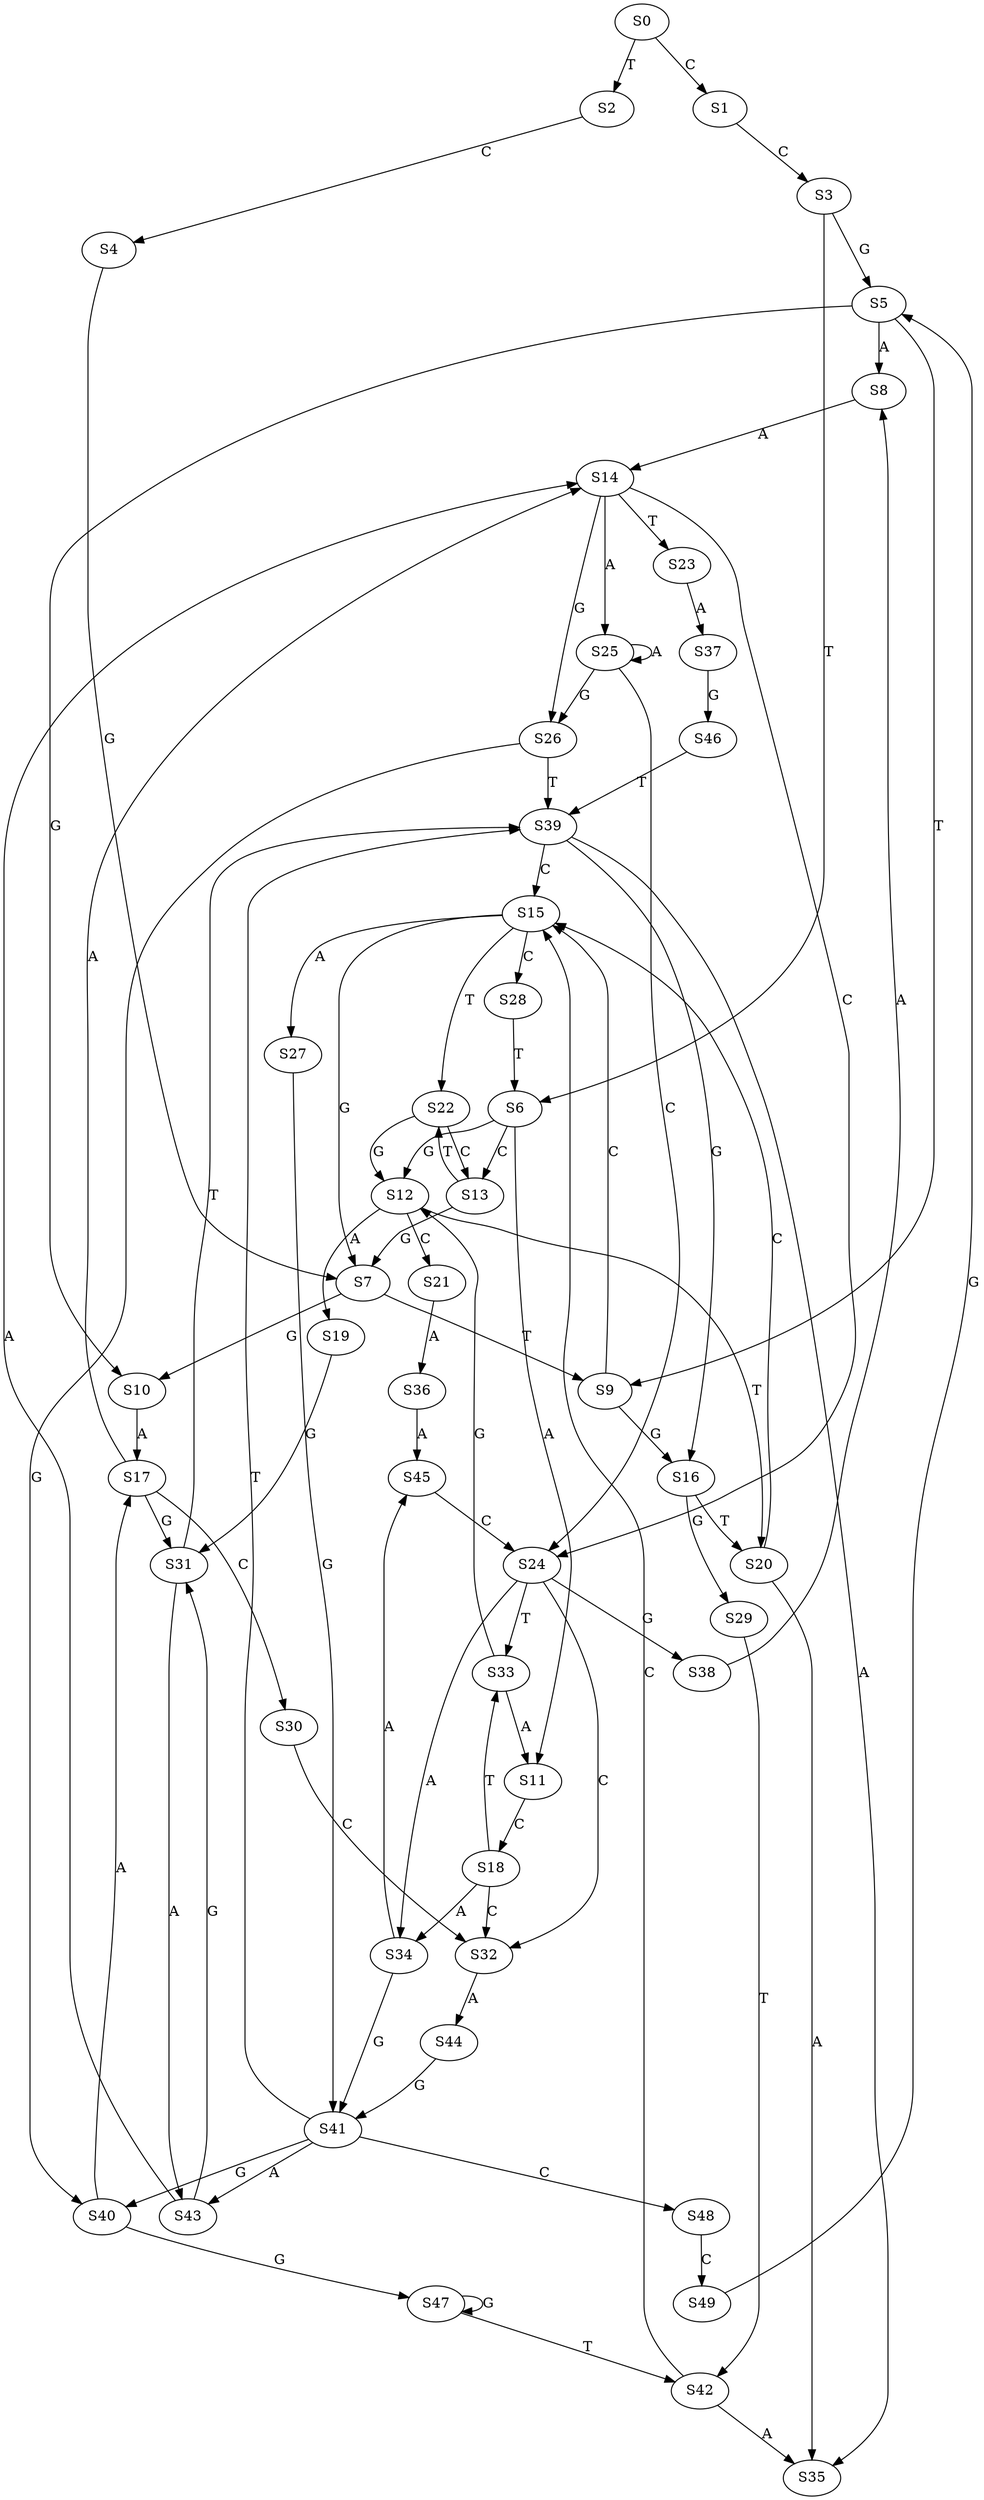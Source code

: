 strict digraph  {
	S0 -> S1 [ label = C ];
	S0 -> S2 [ label = T ];
	S1 -> S3 [ label = C ];
	S2 -> S4 [ label = C ];
	S3 -> S5 [ label = G ];
	S3 -> S6 [ label = T ];
	S4 -> S7 [ label = G ];
	S5 -> S8 [ label = A ];
	S5 -> S9 [ label = T ];
	S5 -> S10 [ label = G ];
	S6 -> S11 [ label = A ];
	S6 -> S12 [ label = G ];
	S6 -> S13 [ label = C ];
	S7 -> S10 [ label = G ];
	S7 -> S9 [ label = T ];
	S8 -> S14 [ label = A ];
	S9 -> S15 [ label = C ];
	S9 -> S16 [ label = G ];
	S10 -> S17 [ label = A ];
	S11 -> S18 [ label = C ];
	S12 -> S19 [ label = A ];
	S12 -> S20 [ label = T ];
	S12 -> S21 [ label = C ];
	S13 -> S22 [ label = T ];
	S13 -> S7 [ label = G ];
	S14 -> S23 [ label = T ];
	S14 -> S24 [ label = C ];
	S14 -> S25 [ label = A ];
	S14 -> S26 [ label = G ];
	S15 -> S22 [ label = T ];
	S15 -> S7 [ label = G ];
	S15 -> S27 [ label = A ];
	S15 -> S28 [ label = C ];
	S16 -> S20 [ label = T ];
	S16 -> S29 [ label = G ];
	S17 -> S14 [ label = A ];
	S17 -> S30 [ label = C ];
	S17 -> S31 [ label = G ];
	S18 -> S32 [ label = C ];
	S18 -> S33 [ label = T ];
	S18 -> S34 [ label = A ];
	S19 -> S31 [ label = G ];
	S20 -> S15 [ label = C ];
	S20 -> S35 [ label = A ];
	S21 -> S36 [ label = A ];
	S22 -> S12 [ label = G ];
	S22 -> S13 [ label = C ];
	S23 -> S37 [ label = A ];
	S24 -> S34 [ label = A ];
	S24 -> S32 [ label = C ];
	S24 -> S33 [ label = T ];
	S24 -> S38 [ label = G ];
	S25 -> S26 [ label = G ];
	S25 -> S24 [ label = C ];
	S25 -> S25 [ label = A ];
	S26 -> S39 [ label = T ];
	S26 -> S40 [ label = G ];
	S27 -> S41 [ label = G ];
	S28 -> S6 [ label = T ];
	S29 -> S42 [ label = T ];
	S30 -> S32 [ label = C ];
	S31 -> S39 [ label = T ];
	S31 -> S43 [ label = A ];
	S32 -> S44 [ label = A ];
	S33 -> S11 [ label = A ];
	S33 -> S12 [ label = G ];
	S34 -> S41 [ label = G ];
	S34 -> S45 [ label = A ];
	S36 -> S45 [ label = A ];
	S37 -> S46 [ label = G ];
	S38 -> S8 [ label = A ];
	S39 -> S35 [ label = A ];
	S39 -> S15 [ label = C ];
	S39 -> S16 [ label = G ];
	S40 -> S17 [ label = A ];
	S40 -> S47 [ label = G ];
	S41 -> S40 [ label = G ];
	S41 -> S39 [ label = T ];
	S41 -> S48 [ label = C ];
	S41 -> S43 [ label = A ];
	S42 -> S35 [ label = A ];
	S42 -> S15 [ label = C ];
	S43 -> S31 [ label = G ];
	S43 -> S14 [ label = A ];
	S44 -> S41 [ label = G ];
	S45 -> S24 [ label = C ];
	S46 -> S39 [ label = T ];
	S47 -> S42 [ label = T ];
	S47 -> S47 [ label = G ];
	S48 -> S49 [ label = C ];
	S49 -> S5 [ label = G ];
}
